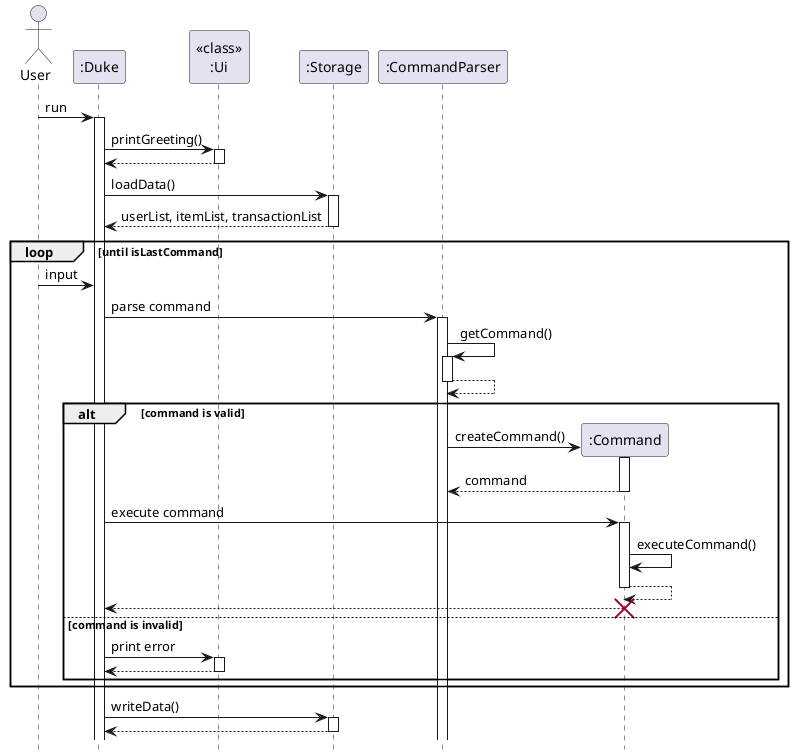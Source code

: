 @startuml
hide footbox

Actor User
User -> ":Duke" : run
activate ":Duke"
":Duke" -> "<<class>>\n:Ui" : printGreeting()
activate "<<class>>\n:Ui"
"<<class>>\n:Ui" --> ":Duke"
deactivate "<<class>>\n:Ui"
":Duke" -> ":Storage" : loadData()
activate ":Storage"
return userList, itemList, transactionList
loop until isLastCommand
    User -> ":Duke" : input
    ":Duke" -> ":CommandParser" : parse command
    activate ":CommandParser"
    ":CommandParser" -> ":CommandParser" : getCommand()
    activate ":CommandParser"
    ":CommandParser" --> ":CommandParser"
    deactivate ":CommandParser"

    alt command is valid
        create ":Command"
        ":CommandParser" -> ":Command": createCommand()
        activate ":Command"
        return command
        ":Duke" -> ":Command" : execute command
        activate ":Command"
        ":Command" -> ":Command" : executeCommand()
        ":Command" --> ":Command"
        deactivate ":Command"
        ":Command" --> ":Duke"
        deactivate ":Command"
        destroy ":Command"

    else command is invalid
        ":Duke" -> "<<class>>\n:Ui" : print error
        activate "<<class>>\n:Ui"
        "<<class>>\n:Ui" --> ":Duke"
        deactivate "<<class>>\n:Ui"
    end
end

":Duke" -> ":Storage" : writeData()
activate ":Storage"
return

@enduml